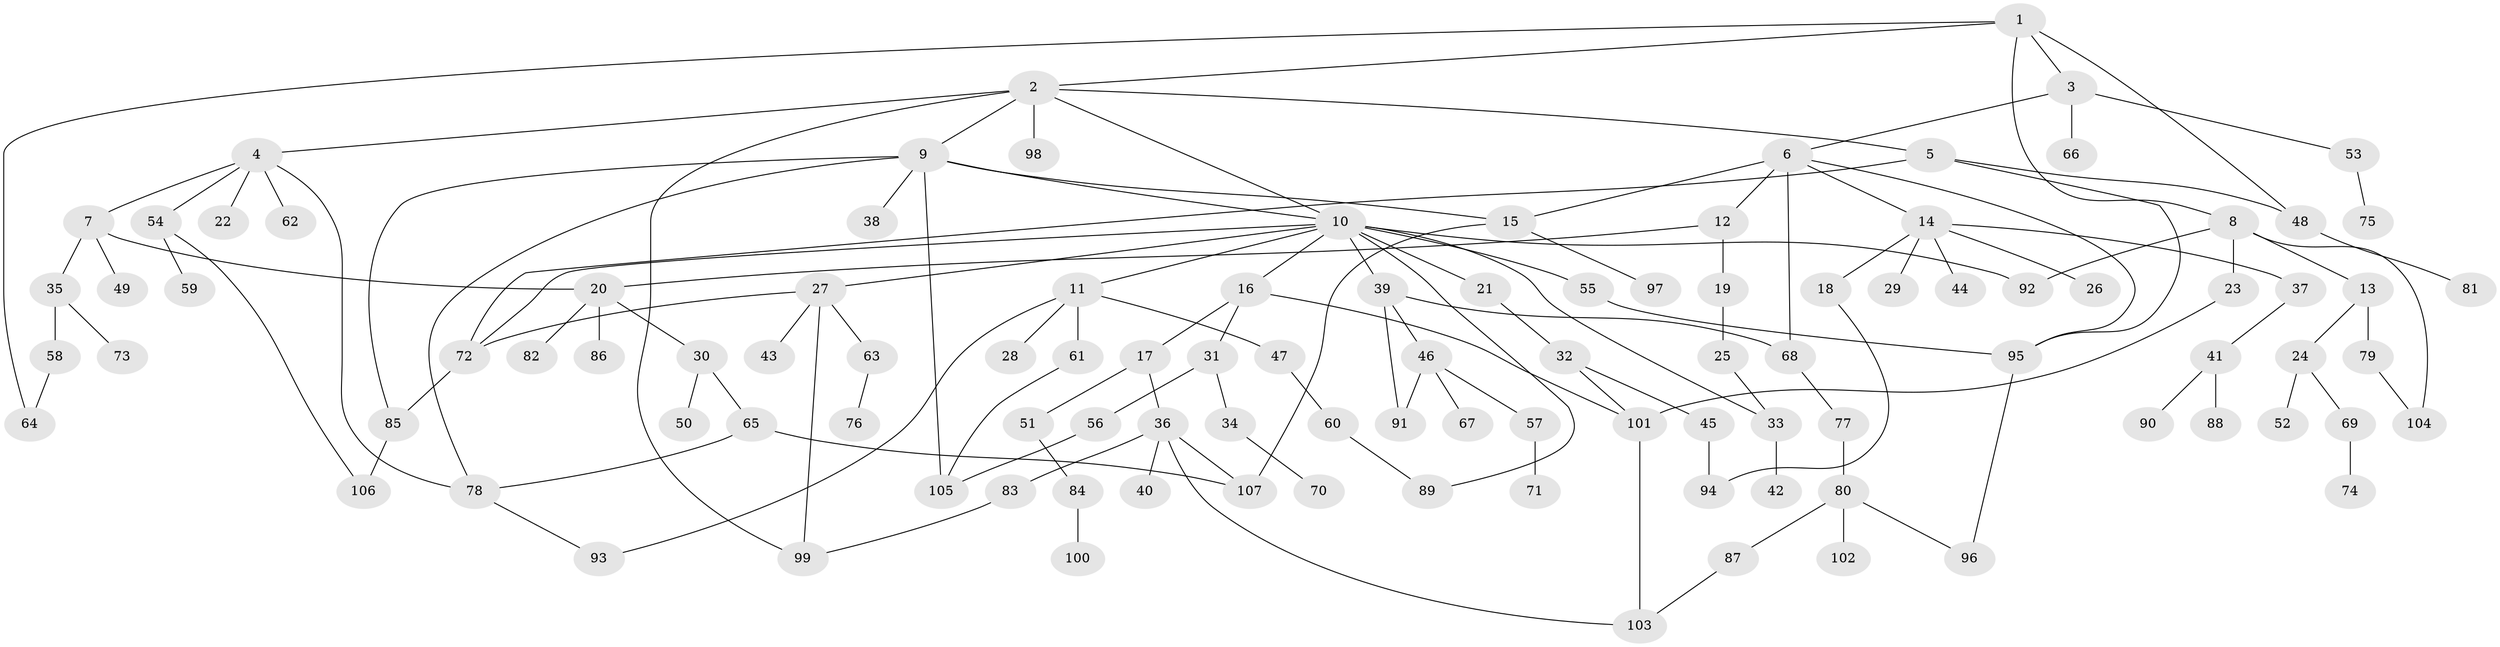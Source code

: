 // coarse degree distribution, {7: 0.046511627906976744, 6: 0.06976744186046512, 3: 0.27906976744186046, 4: 0.13953488372093023, 12: 0.023255813953488372, 2: 0.23255813953488372, 8: 0.023255813953488372, 1: 0.16279069767441862, 5: 0.023255813953488372}
// Generated by graph-tools (version 1.1) at 2025/48/03/04/25 22:48:52]
// undirected, 107 vertices, 138 edges
graph export_dot {
  node [color=gray90,style=filled];
  1;
  2;
  3;
  4;
  5;
  6;
  7;
  8;
  9;
  10;
  11;
  12;
  13;
  14;
  15;
  16;
  17;
  18;
  19;
  20;
  21;
  22;
  23;
  24;
  25;
  26;
  27;
  28;
  29;
  30;
  31;
  32;
  33;
  34;
  35;
  36;
  37;
  38;
  39;
  40;
  41;
  42;
  43;
  44;
  45;
  46;
  47;
  48;
  49;
  50;
  51;
  52;
  53;
  54;
  55;
  56;
  57;
  58;
  59;
  60;
  61;
  62;
  63;
  64;
  65;
  66;
  67;
  68;
  69;
  70;
  71;
  72;
  73;
  74;
  75;
  76;
  77;
  78;
  79;
  80;
  81;
  82;
  83;
  84;
  85;
  86;
  87;
  88;
  89;
  90;
  91;
  92;
  93;
  94;
  95;
  96;
  97;
  98;
  99;
  100;
  101;
  102;
  103;
  104;
  105;
  106;
  107;
  1 -- 2;
  1 -- 3;
  1 -- 8;
  1 -- 64;
  1 -- 48;
  2 -- 4;
  2 -- 5;
  2 -- 9;
  2 -- 98;
  2 -- 99;
  2 -- 10;
  3 -- 6;
  3 -- 53;
  3 -- 66;
  4 -- 7;
  4 -- 22;
  4 -- 54;
  4 -- 62;
  4 -- 78;
  5 -- 48;
  5 -- 72;
  5 -- 95;
  6 -- 12;
  6 -- 14;
  6 -- 15;
  6 -- 68;
  6 -- 95;
  7 -- 35;
  7 -- 49;
  7 -- 20;
  8 -- 13;
  8 -- 23;
  8 -- 92;
  8 -- 104;
  9 -- 10;
  9 -- 38;
  9 -- 85;
  9 -- 105;
  9 -- 78;
  9 -- 15;
  10 -- 11;
  10 -- 16;
  10 -- 21;
  10 -- 27;
  10 -- 33;
  10 -- 39;
  10 -- 55;
  10 -- 89;
  10 -- 92;
  10 -- 72;
  11 -- 28;
  11 -- 47;
  11 -- 61;
  11 -- 93;
  12 -- 19;
  12 -- 20;
  13 -- 24;
  13 -- 79;
  14 -- 18;
  14 -- 26;
  14 -- 29;
  14 -- 37;
  14 -- 44;
  15 -- 97;
  15 -- 107;
  16 -- 17;
  16 -- 31;
  16 -- 101;
  17 -- 36;
  17 -- 51;
  18 -- 94;
  19 -- 25;
  20 -- 30;
  20 -- 82;
  20 -- 86;
  21 -- 32;
  23 -- 101;
  24 -- 52;
  24 -- 69;
  25 -- 33;
  27 -- 43;
  27 -- 63;
  27 -- 72;
  27 -- 99;
  30 -- 50;
  30 -- 65;
  31 -- 34;
  31 -- 56;
  32 -- 45;
  32 -- 101;
  33 -- 42;
  34 -- 70;
  35 -- 58;
  35 -- 73;
  36 -- 40;
  36 -- 83;
  36 -- 103;
  36 -- 107;
  37 -- 41;
  39 -- 46;
  39 -- 91;
  39 -- 68;
  41 -- 88;
  41 -- 90;
  45 -- 94;
  46 -- 57;
  46 -- 67;
  46 -- 91;
  47 -- 60;
  48 -- 81;
  51 -- 84;
  53 -- 75;
  54 -- 59;
  54 -- 106;
  55 -- 95;
  56 -- 105;
  57 -- 71;
  58 -- 64;
  60 -- 89;
  61 -- 105;
  63 -- 76;
  65 -- 107;
  65 -- 78;
  68 -- 77;
  69 -- 74;
  72 -- 85;
  77 -- 80;
  78 -- 93;
  79 -- 104;
  80 -- 87;
  80 -- 96;
  80 -- 102;
  83 -- 99;
  84 -- 100;
  85 -- 106;
  87 -- 103;
  95 -- 96;
  101 -- 103;
}
